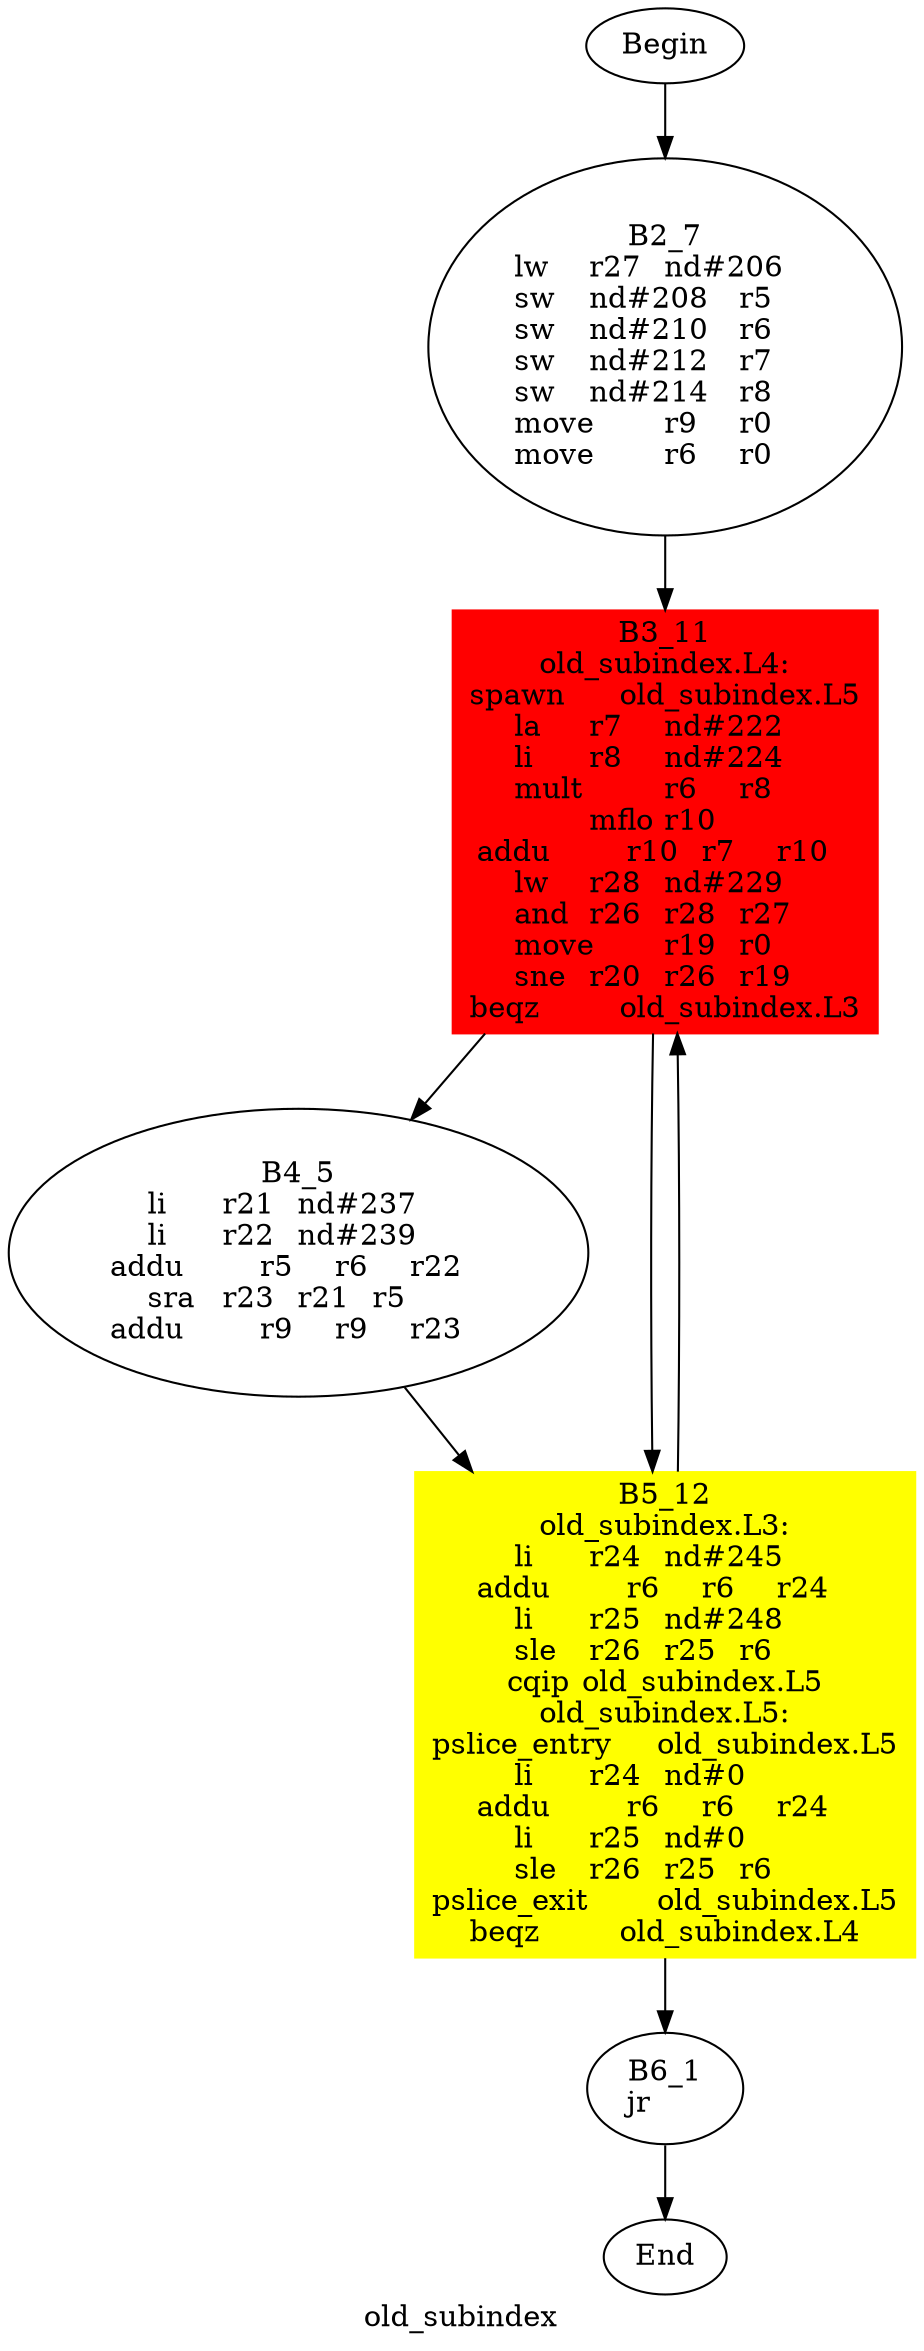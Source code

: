 digraph G{
	label = "old_subindex"	style = "dashed";
	color = purple;
	Node0 [label = "Begin"];
	Node0 -> {Node2 }
	Node1 [label = "End"];
	Node1 -> {}
	Node2 [label = "B2_7\nlw	r27	nd#206	\nsw	nd#208	r5	\nsw	nd#210	r6	\nsw	nd#212	r7	\nsw	nd#214	r8	\nmove	r9	r0	\nmove	r6	r0	\n"];
	Node2 -> {Node3 }
	Node3 [label = "B3_11\nold_subindex.L4:\nspawn	old_subindex.L5\nla	r7	nd#222	\nli	r8	nd#224	\nmult	r6	r8	\nmflo	r10	\naddu	r10	r7	r10	\nlw	r28	nd#229	\nand	r26	r28	r27	\nmove	r19	r0	\nsne	r20	r26	r19	\nbeqz	old_subindex.L3\n"];
	Node3 -> {Node4 Node5 }
	Node4 [label = "B4_5\nli	r21	nd#237	\nli	r22	nd#239	\naddu	r5	r6	r22	\nsra	r23	r21	r5	\naddu	r9	r9	r23	\n"];
	Node4 -> {Node5 }
	Node5 [label = "B5_12\nold_subindex.L3:\nli	r24	nd#245	\naddu	r6	r6	r24	\nli	r25	nd#248	\nsle	r26	r25	r6	\ncqip	old_subindex.L5\nold_subindex.L5:\npslice_entry	old_subindex.L5\nli	r24	nd#0	\naddu	r6	r6	r24	\nli	r25	nd#0	\nsle	r26	r25	r6	\npslice_exit	old_subindex.L5\nbeqz	old_subindex.L4\n"];
	Node5 -> {Node6 Node3 }
	Node6 [label = "B6_1\njr	\n"];
	Node6 -> {Node1 }
	Node3 [shape = box ,style=filled ,color=red];
	Node5 [shape = polygon ,style=filled ,color=yellow];
}
